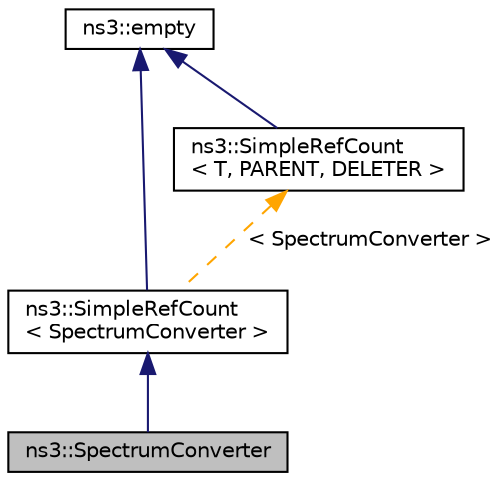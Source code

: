 digraph "ns3::SpectrumConverter"
{
 // LATEX_PDF_SIZE
  edge [fontname="Helvetica",fontsize="10",labelfontname="Helvetica",labelfontsize="10"];
  node [fontname="Helvetica",fontsize="10",shape=record];
  Node1 [label="ns3::SpectrumConverter",height=0.2,width=0.4,color="black", fillcolor="grey75", style="filled", fontcolor="black",tooltip="Class which implements a converter between SpectrumValue which are defined over different SpectrumMod..."];
  Node2 -> Node1 [dir="back",color="midnightblue",fontsize="10",style="solid",fontname="Helvetica"];
  Node2 [label="ns3::SimpleRefCount\l\< SpectrumConverter \>",height=0.2,width=0.4,color="black", fillcolor="white", style="filled",URL="$classns3_1_1_simple_ref_count.html",tooltip=" "];
  Node3 -> Node2 [dir="back",color="midnightblue",fontsize="10",style="solid",fontname="Helvetica"];
  Node3 [label="ns3::empty",height=0.2,width=0.4,color="black", fillcolor="white", style="filled",URL="$classns3_1_1empty.html",tooltip="make Callback use a separate empty type"];
  Node4 -> Node2 [dir="back",color="orange",fontsize="10",style="dashed",label=" \< SpectrumConverter \>" ,fontname="Helvetica"];
  Node4 [label="ns3::SimpleRefCount\l\< T, PARENT, DELETER \>",height=0.2,width=0.4,color="black", fillcolor="white", style="filled",URL="$classns3_1_1_simple_ref_count.html",tooltip="A template-based reference counting class."];
  Node3 -> Node4 [dir="back",color="midnightblue",fontsize="10",style="solid",fontname="Helvetica"];
}

